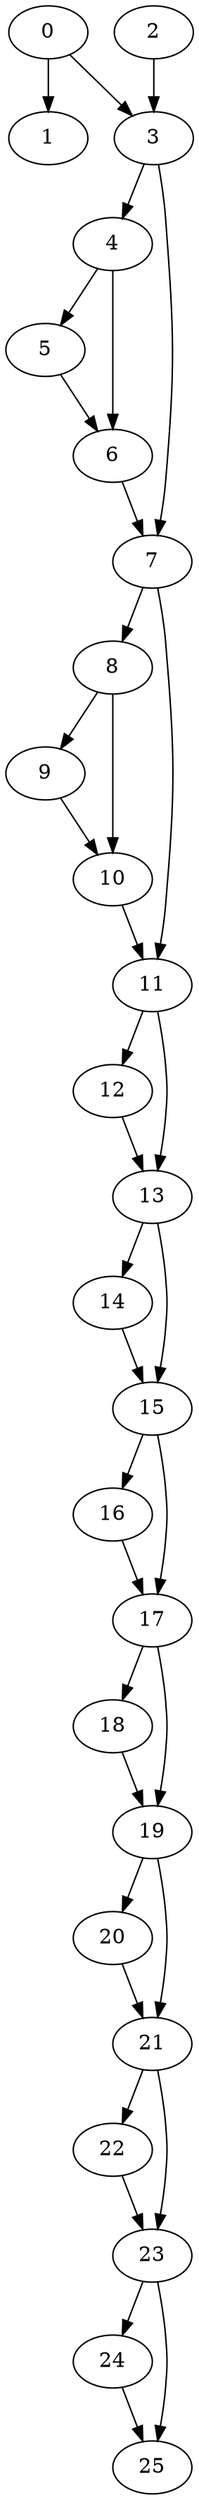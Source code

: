 digraph {
	0
	1
	2
	3
	4
	5
	6
	7
	8
	9
	10
	11
	12
	13
	14
	15
	16
	17
	18
	19
	20
	21
	22
	23
	24
	25
	4 -> 6
	5 -> 6
	3 -> 7
	6 -> 7
	15 -> 16
	17 -> 19
	18 -> 19
	19 -> 21
	20 -> 21
	0 -> 1
	4 -> 5
	8 -> 10
	9 -> 10
	11 -> 13
	12 -> 13
	13 -> 15
	14 -> 15
	17 -> 18
	19 -> 20
	0 -> 3
	2 -> 3
	7 -> 8
	7 -> 11
	10 -> 11
	11 -> 12
	21 -> 22
	23 -> 25
	24 -> 25
	3 -> 4
	8 -> 9
	13 -> 14
	15 -> 17
	16 -> 17
	22 -> 23
	21 -> 23
	23 -> 24
}
